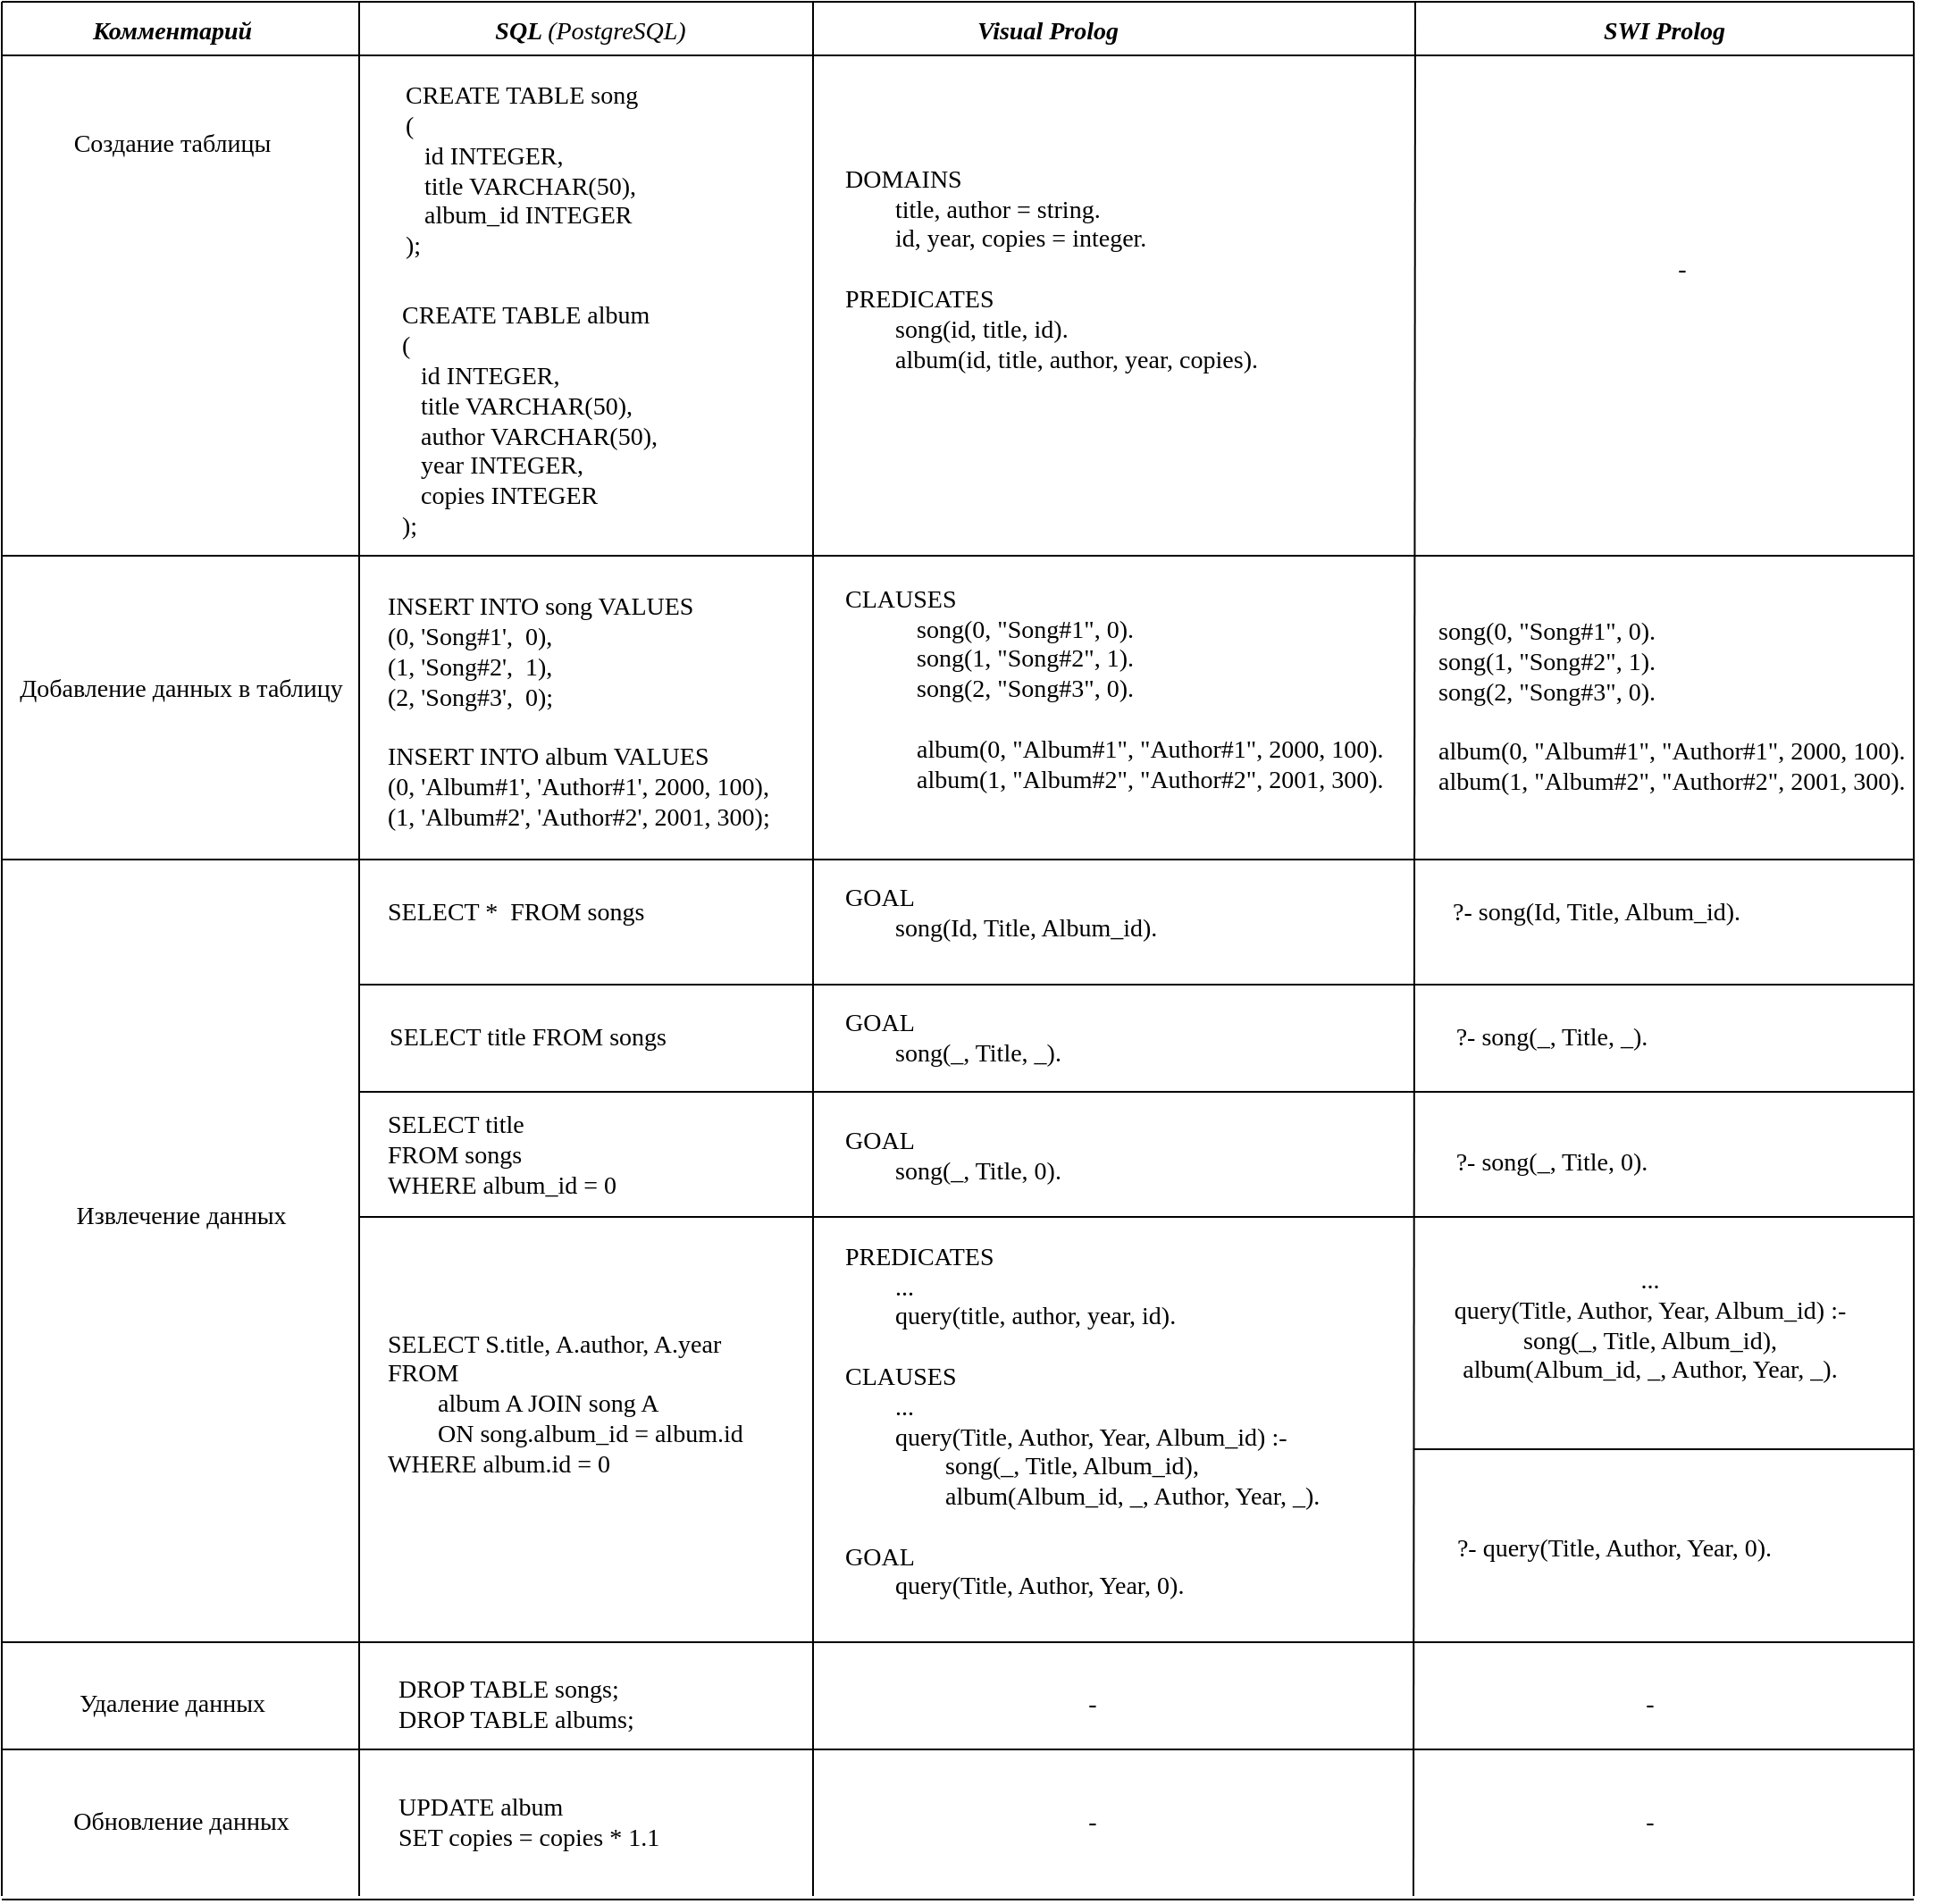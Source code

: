 <mxfile version="18.0.1" type="device"><diagram id="KE4ZE8Tg9iFZfqOE87YM" name="Page-1"><mxGraphModel dx="1422" dy="878" grid="1" gridSize="10" guides="1" tooltips="1" connect="1" arrows="1" fold="1" page="1" pageScale="1" pageWidth="1100" pageHeight="850" math="0" shadow="0"><root><mxCell id="0"/><mxCell id="1" parent="0"/><mxCell id="Tn3UA4w1VPQBHiEK_svz-1" value="Комментарий" style="text;html=1;align=center;verticalAlign=middle;resizable=0;points=[];autosize=1;strokeColor=none;fillColor=none;fontSize=14;fontFamily=Times New Roman;fontStyle=3" parent="1" vertex="1"><mxGeometry x="55" y="17" width="100" height="20" as="geometry"/></mxCell><mxCell id="Tn3UA4w1VPQBHiEK_svz-2" value="SQL &lt;span style=&quot;font-weight: normal;&quot;&gt;(PostgreSQL)&lt;/span&gt;" style="text;html=1;align=center;verticalAlign=middle;resizable=0;points=[];autosize=1;strokeColor=none;fillColor=none;fontSize=14;fontFamily=Times New Roman;fontStyle=3" parent="1" vertex="1"><mxGeometry x="279" y="17" width="120" height="20" as="geometry"/></mxCell><mxCell id="Tn3UA4w1VPQBHiEK_svz-3" value="Visual Prolog" style="text;html=1;align=center;verticalAlign=middle;resizable=0;points=[];autosize=1;strokeColor=none;fillColor=none;fontSize=14;fontFamily=Times New Roman;fontStyle=3" parent="1" vertex="1"><mxGeometry x="550" y="17" width="90" height="20" as="geometry"/></mxCell><mxCell id="Tn3UA4w1VPQBHiEK_svz-4" value="SWI Prolog" style="text;html=1;align=center;verticalAlign=middle;resizable=0;points=[];autosize=1;strokeColor=none;fillColor=none;fontSize=14;fontFamily=Times New Roman;fontStyle=3" parent="1" vertex="1"><mxGeometry x="900" y="17" width="80" height="20" as="geometry"/></mxCell><mxCell id="Tn3UA4w1VPQBHiEK_svz-5" value="Создание таблицы" style="text;html=1;align=center;verticalAlign=middle;resizable=0;points=[];autosize=1;strokeColor=none;fillColor=none;fontSize=14;fontFamily=Times New Roman;" parent="1" vertex="1"><mxGeometry x="40" y="80" width="130" height="20" as="geometry"/></mxCell><mxCell id="Tn3UA4w1VPQBHiEK_svz-6" value="Добавление данных в таблицу" style="text;html=1;align=center;verticalAlign=middle;resizable=0;points=[];autosize=1;strokeColor=none;fillColor=none;fontSize=14;fontFamily=Times New Roman;" parent="1" vertex="1"><mxGeometry x="10" y="385" width="200" height="20" as="geometry"/></mxCell><mxCell id="Tn3UA4w1VPQBHiEK_svz-7" value="Извлечение данных" style="text;html=1;align=center;verticalAlign=middle;resizable=0;points=[];autosize=1;strokeColor=none;fillColor=none;fontSize=14;fontFamily=Times New Roman;" parent="1" vertex="1"><mxGeometry x="45" y="680" width="130" height="20" as="geometry"/></mxCell><mxCell id="Tn3UA4w1VPQBHiEK_svz-9" value="Удаление данных" style="text;html=1;align=center;verticalAlign=middle;resizable=0;points=[];autosize=1;strokeColor=none;fillColor=none;fontSize=14;fontFamily=Times New Roman;" parent="1" vertex="1"><mxGeometry x="45" y="953" width="120" height="20" as="geometry"/></mxCell><mxCell id="Tn3UA4w1VPQBHiEK_svz-10" value="Обновление данных" style="text;html=1;align=center;verticalAlign=middle;resizable=0;points=[];autosize=1;strokeColor=none;fillColor=none;fontSize=14;fontFamily=Times New Roman;" parent="1" vertex="1"><mxGeometry x="40" y="1019" width="140" height="20" as="geometry"/></mxCell><mxCell id="Tn3UA4w1VPQBHiEK_svz-12" value="" style="endArrow=none;html=1;rounded=0;fontSize=14;fontFamily=Times New Roman;" parent="1" edge="1"><mxGeometry width="50" height="50" relative="1" as="geometry"><mxPoint x="10" y="10" as="sourcePoint"/><mxPoint x="1080" y="10" as="targetPoint"/></mxGeometry></mxCell><mxCell id="Tn3UA4w1VPQBHiEK_svz-13" value="" style="endArrow=none;html=1;rounded=0;fontSize=14;fontFamily=Times New Roman;" parent="1" edge="1"><mxGeometry width="50" height="50" relative="1" as="geometry"><mxPoint x="10" y="1070" as="sourcePoint"/><mxPoint x="10" y="10" as="targetPoint"/></mxGeometry></mxCell><mxCell id="Tn3UA4w1VPQBHiEK_svz-14" value="" style="endArrow=none;html=1;rounded=0;fontSize=14;fontFamily=Times New Roman;" parent="1" edge="1"><mxGeometry width="50" height="50" relative="1" as="geometry"><mxPoint x="1080" y="1070" as="sourcePoint"/><mxPoint x="1080" y="10" as="targetPoint"/></mxGeometry></mxCell><mxCell id="Tn3UA4w1VPQBHiEK_svz-15" value="" style="endArrow=none;html=1;rounded=0;fontSize=14;fontFamily=Times New Roman;" parent="1" edge="1"><mxGeometry width="50" height="50" relative="1" as="geometry"><mxPoint x="10" y="1072" as="sourcePoint"/><mxPoint x="1080" y="1072" as="targetPoint"/></mxGeometry></mxCell><mxCell id="Tn3UA4w1VPQBHiEK_svz-16" value="" style="endArrow=none;html=1;rounded=0;fontSize=14;fontFamily=Times New Roman;" parent="1" edge="1"><mxGeometry width="50" height="50" relative="1" as="geometry"><mxPoint x="210" y="1070" as="sourcePoint"/><mxPoint x="210" y="10" as="targetPoint"/></mxGeometry></mxCell><mxCell id="Tn3UA4w1VPQBHiEK_svz-17" value="" style="endArrow=none;html=1;rounded=0;fontSize=14;fontFamily=Times New Roman;" parent="1" edge="1"><mxGeometry width="50" height="50" relative="1" as="geometry"><mxPoint x="464" y="1070" as="sourcePoint"/><mxPoint x="464" y="10" as="targetPoint"/></mxGeometry></mxCell><mxCell id="Tn3UA4w1VPQBHiEK_svz-18" value="" style="endArrow=none;html=1;rounded=0;fontSize=14;fontFamily=Times New Roman;" parent="1" edge="1"><mxGeometry width="50" height="50" relative="1" as="geometry"><mxPoint x="800" y="1070" as="sourcePoint"/><mxPoint x="801" y="10" as="targetPoint"/></mxGeometry></mxCell><mxCell id="Tn3UA4w1VPQBHiEK_svz-19" value="" style="endArrow=none;html=1;rounded=0;fontSize=14;fontFamily=Times New Roman;" parent="1" edge="1"><mxGeometry width="50" height="50" relative="1" as="geometry"><mxPoint x="10" y="40" as="sourcePoint"/><mxPoint x="1080" y="40" as="targetPoint"/></mxGeometry></mxCell><mxCell id="Tn3UA4w1VPQBHiEK_svz-20" value="CREATE TABLE song&lt;br&gt;(&lt;br&gt;&amp;nbsp; &amp;nbsp;id INTEGER,&lt;br&gt;&amp;nbsp; &amp;nbsp;title VARCHAR(50),&lt;br&gt;&amp;nbsp; &amp;nbsp;album_id INTEGER&lt;br&gt;&lt;div style=&quot;&quot;&gt;&lt;span style=&quot;background-color: initial;&quot;&gt;);&lt;/span&gt;&lt;/div&gt;" style="text;html=1;align=left;verticalAlign=middle;resizable=0;points=[];autosize=1;strokeColor=none;fillColor=none;fontSize=14;fontFamily=Times New Roman;" parent="1" vertex="1"><mxGeometry x="234" y="50" width="150" height="110" as="geometry"/></mxCell><mxCell id="Tn3UA4w1VPQBHiEK_svz-21" value="DOMAINS&lt;br&gt;&lt;span style=&quot;white-space: pre;&quot;&gt;&#9;&lt;/span&gt;title, author = string.&lt;br&gt;&lt;span style=&quot;white-space: pre;&quot;&gt;&#9;&lt;/span&gt;id, year, copies = integer.&lt;br&gt;&lt;br&gt;PREDICATES&lt;br&gt;&lt;span style=&quot;white-space: pre;&quot;&gt;&#9;&lt;/span&gt;song(id, title, id).&lt;br&gt;&amp;nbsp; &amp;nbsp; &amp;nbsp; &amp;nbsp; album(id, title, author, year, copies)." style="text;html=1;align=left;verticalAlign=middle;resizable=0;points=[];autosize=1;strokeColor=none;fillColor=none;fontSize=14;fontFamily=Times New Roman;" parent="1" vertex="1"><mxGeometry x="480" y="100" width="250" height="120" as="geometry"/></mxCell><mxCell id="Tn3UA4w1VPQBHiEK_svz-22" value="-" style="text;html=1;align=center;verticalAlign=middle;resizable=0;points=[];autosize=1;strokeColor=none;fillColor=none;fontSize=14;fontFamily=Times New Roman;" parent="1" vertex="1"><mxGeometry x="940" y="150" width="20" height="20" as="geometry"/></mxCell><mxCell id="Tn3UA4w1VPQBHiEK_svz-23" value="" style="endArrow=none;html=1;rounded=0;fontSize=14;fontFamily=Times New Roman;" parent="1" edge="1"><mxGeometry width="50" height="50" relative="1" as="geometry"><mxPoint x="10" y="320" as="sourcePoint"/><mxPoint x="1080" y="320" as="targetPoint"/></mxGeometry></mxCell><mxCell id="Tn3UA4w1VPQBHiEK_svz-35" value="" style="endArrow=none;html=1;rounded=0;fontSize=14;fontFamily=Times New Roman;" parent="1" edge="1"><mxGeometry width="50" height="50" relative="1" as="geometry"><mxPoint x="10" y="490" as="sourcePoint"/><mxPoint x="1080" y="490" as="targetPoint"/></mxGeometry></mxCell><mxCell id="Tn3UA4w1VPQBHiEK_svz-38" value="" style="endArrow=none;html=1;rounded=0;fontSize=14;fontFamily=Times New Roman;" parent="1" edge="1"><mxGeometry width="50" height="50" relative="1" as="geometry"><mxPoint x="10" y="928" as="sourcePoint"/><mxPoint x="1080" y="928" as="targetPoint"/></mxGeometry></mxCell><mxCell id="Tn3UA4w1VPQBHiEK_svz-39" value="UPDATE album&lt;br&gt;SET copies = copies * 1.1" style="text;html=1;align=left;verticalAlign=middle;resizable=0;points=[];autosize=1;strokeColor=none;fillColor=none;fontSize=14;fontFamily=Times New Roman;" parent="1" vertex="1"><mxGeometry x="230" y="1009" width="160" height="40" as="geometry"/></mxCell><mxCell id="Tn3UA4w1VPQBHiEK_svz-42" value="" style="endArrow=none;html=1;rounded=0;fontSize=14;fontFamily=Times New Roman;" parent="1" edge="1"><mxGeometry width="50" height="50" relative="1" as="geometry"><mxPoint x="10" y="988" as="sourcePoint"/><mxPoint x="1080" y="988" as="targetPoint"/></mxGeometry></mxCell><mxCell id="Tn3UA4w1VPQBHiEK_svz-43" value="SELECT *&amp;nbsp; FROM songs" style="text;html=1;align=left;verticalAlign=middle;resizable=0;points=[];autosize=1;strokeColor=none;fillColor=none;fontSize=14;fontFamily=Times New Roman;" parent="1" vertex="1"><mxGeometry x="224" y="510" width="160" height="20" as="geometry"/></mxCell><mxCell id="Tn3UA4w1VPQBHiEK_svz-51" value="CREATE TABLE album&lt;br&gt;(&lt;br&gt;&amp;nbsp; &amp;nbsp;id INTEGER,&lt;br&gt;&amp;nbsp; &amp;nbsp;title VARCHAR(50),&lt;br&gt;&amp;nbsp; &amp;nbsp;author VARCHAR(50),&lt;br&gt;&amp;nbsp; &amp;nbsp;year INTEGER,&lt;br&gt;&amp;nbsp; &amp;nbsp;copies INTEGER&lt;br&gt;);" style="text;html=1;align=left;verticalAlign=middle;resizable=0;points=[];autosize=1;strokeColor=none;fillColor=none;fontSize=14;fontFamily=Times New Roman;" parent="1" vertex="1"><mxGeometry x="232" y="175" width="160" height="140" as="geometry"/></mxCell><mxCell id="Tn3UA4w1VPQBHiEK_svz-53" value="&lt;div&gt;INSERT INTO song VALUES&lt;/div&gt;&lt;div&gt;(0, 'Song#1',&amp;nbsp; 0),&lt;/div&gt;&lt;div&gt;(1, 'Song#2',&amp;nbsp; 1),&lt;/div&gt;&lt;div&gt;(2, 'Song#3',&amp;nbsp; 0);&lt;/div&gt;&lt;div&gt;&lt;br&gt;&lt;/div&gt;&lt;div&gt;INSERT INTO album VALUES&lt;/div&gt;&lt;div&gt;(0, 'Album#1', 'Author#1', 2000, 100),&lt;/div&gt;&lt;div&gt;(1, 'Album#2', 'Author#2', 2001, 300);&lt;/div&gt;" style="text;html=1;align=left;verticalAlign=middle;resizable=0;points=[];autosize=1;strokeColor=none;fillColor=none;fontSize=14;fontFamily=Times New Roman;" parent="1" vertex="1"><mxGeometry x="224" y="338" width="230" height="140" as="geometry"/></mxCell><mxCell id="Tn3UA4w1VPQBHiEK_svz-55" value="CLAUSES&lt;br&gt;&lt;span style=&quot;&quot;&gt;&#9;&lt;/span&gt;&lt;span style=&quot;&quot;&gt;&#9;&lt;/span&gt;&lt;blockquote style=&quot;margin: 0 0 0 40px; border: none; padding: 0px;&quot;&gt;song(0, &quot;Song#1&quot;, 0).&lt;br&gt;song(1, &quot;Song#2&quot;, 1).&lt;br&gt;song(2, &quot;Song#3&quot;, 0).&lt;/blockquote&gt;&lt;blockquote style=&quot;margin: 0 0 0 40px; border: none; padding: 0px;&quot;&gt;&lt;br&gt;album(0, &quot;Album#1&quot;, &quot;Author#1&quot;, 2000, 100).&lt;br&gt;album(1, &quot;Album#2&quot;, &quot;Author#2&quot;, 2001, 300).&lt;/blockquote&gt;" style="text;html=1;align=left;verticalAlign=middle;resizable=0;points=[];autosize=1;strokeColor=none;fillColor=none;fontSize=14;fontFamily=Times New Roman;" parent="1" vertex="1"><mxGeometry x="480" y="335" width="320" height="120" as="geometry"/></mxCell><mxCell id="Tn3UA4w1VPQBHiEK_svz-56" value="&lt;span style=&quot;&quot;&gt;song(0, &quot;Song#1&quot;, 0).&lt;/span&gt;&lt;br style=&quot;&quot;&gt;&lt;span style=&quot;&quot;&gt;song(1, &quot;Song#2&quot;, 1).&lt;/span&gt;&lt;br style=&quot;&quot;&gt;&lt;span style=&quot;&quot;&gt;song(2, &quot;Song#3&quot;, 0).&lt;br&gt;&lt;/span&gt;&lt;br style=&quot;&quot;&gt;&lt;span style=&quot;&quot;&gt;album(0, &quot;Album#1&quot;, &quot;Author#1&quot;, 2000, 100).&lt;/span&gt;&lt;br style=&quot;&quot;&gt;&lt;span style=&quot;&quot;&gt;album(1, &quot;Album#2&quot;, &quot;Author#2&quot;, 2001, 300).&lt;/span&gt;" style="text;html=1;align=left;verticalAlign=middle;resizable=0;points=[];autosize=1;strokeColor=none;fillColor=none;fontSize=14;fontFamily=Times New Roman;" parent="1" vertex="1"><mxGeometry x="812" y="350" width="280" height="110" as="geometry"/></mxCell><mxCell id="Tn3UA4w1VPQBHiEK_svz-58" value="GOAL&lt;br&gt;&lt;span style=&quot;white-space: pre;&quot;&gt;&#9;&lt;/span&gt;song(Id, Title, Album_id)." style="text;html=1;align=left;verticalAlign=middle;resizable=0;points=[];autosize=1;strokeColor=none;fillColor=none;fontSize=14;fontFamily=Times New Roman;" parent="1" vertex="1"><mxGeometry x="480" y="500" width="190" height="40" as="geometry"/></mxCell><mxCell id="Tn3UA4w1VPQBHiEK_svz-59" value="?- song(Id, Title, Album_id)." style="text;html=1;align=center;verticalAlign=middle;resizable=0;points=[];autosize=1;strokeColor=none;fillColor=none;fontSize=14;fontFamily=Times New Roman;" parent="1" vertex="1"><mxGeometry x="812" y="510" width="180" height="20" as="geometry"/></mxCell><mxCell id="Tn3UA4w1VPQBHiEK_svz-60" value="" style="endArrow=none;html=1;rounded=0;fontFamily=Times New Roman;fontSize=14;" parent="1" edge="1"><mxGeometry width="50" height="50" relative="1" as="geometry"><mxPoint x="210" y="560" as="sourcePoint"/><mxPoint x="1080" y="560" as="targetPoint"/></mxGeometry></mxCell><mxCell id="Tn3UA4w1VPQBHiEK_svz-61" value="SELECT title FROM songs" style="text;html=1;align=center;verticalAlign=middle;resizable=0;points=[];autosize=1;strokeColor=none;fillColor=none;fontSize=14;fontFamily=Times New Roman;" parent="1" vertex="1"><mxGeometry x="219" y="580" width="170" height="20" as="geometry"/></mxCell><mxCell id="Tn3UA4w1VPQBHiEK_svz-62" value="?- song(_, Title, _)." style="text;html=1;align=center;verticalAlign=middle;resizable=0;points=[];autosize=1;strokeColor=none;fillColor=none;fontSize=14;fontFamily=Times New Roman;" parent="1" vertex="1"><mxGeometry x="817" y="580" width="120" height="20" as="geometry"/></mxCell><mxCell id="Tn3UA4w1VPQBHiEK_svz-63" value="SELECT title&lt;br&gt;FROM songs&lt;br&gt;WHERE album_id = 0" style="text;html=1;align=left;verticalAlign=middle;resizable=0;points=[];autosize=1;strokeColor=none;fillColor=none;fontSize=14;fontFamily=Times New Roman;" parent="1" vertex="1"><mxGeometry x="224" y="626" width="140" height="60" as="geometry"/></mxCell><mxCell id="Tn3UA4w1VPQBHiEK_svz-64" value="?- song(_, Title, 0)." style="text;html=1;align=center;verticalAlign=middle;resizable=0;points=[];autosize=1;strokeColor=none;fillColor=none;fontSize=14;fontFamily=Times New Roman;" parent="1" vertex="1"><mxGeometry x="817" y="650" width="120" height="20" as="geometry"/></mxCell><mxCell id="Tn3UA4w1VPQBHiEK_svz-65" value="&lt;div&gt;SELECT S.title, A.author, A.year&lt;/div&gt;&lt;div&gt;FROM&amp;nbsp;&lt;/div&gt;&lt;div&gt;&lt;span style=&quot;white-space: pre;&quot;&gt;&#9;&lt;/span&gt;album A JOIN song A&amp;nbsp;&lt;/div&gt;&lt;div&gt;&lt;span style=&quot;white-space: pre;&quot;&gt;&#9;&lt;/span&gt;ON&amp;nbsp;&lt;span style=&quot;background-color: initial;&quot;&gt;song.album_id = album.id&lt;/span&gt;&lt;/div&gt;&lt;div style=&quot;&quot;&gt;WHERE album.id = 0&lt;/div&gt;" style="text;html=1;align=left;verticalAlign=middle;resizable=0;points=[];autosize=1;strokeColor=none;fillColor=none;fontSize=14;fontFamily=Times New Roman;" parent="1" vertex="1"><mxGeometry x="224" y="750" width="210" height="90" as="geometry"/></mxCell><mxCell id="Tn3UA4w1VPQBHiEK_svz-67" value="" style="endArrow=none;html=1;rounded=0;fontFamily=Times New Roman;fontSize=14;" parent="1" edge="1"><mxGeometry width="50" height="50" relative="1" as="geometry"><mxPoint x="210" y="620" as="sourcePoint"/><mxPoint x="1080" y="620" as="targetPoint"/></mxGeometry></mxCell><mxCell id="Tn3UA4w1VPQBHiEK_svz-68" value="" style="endArrow=none;html=1;rounded=0;fontFamily=Times New Roman;fontSize=14;" parent="1" edge="1"><mxGeometry width="50" height="50" relative="1" as="geometry"><mxPoint x="210" y="690" as="sourcePoint"/><mxPoint x="1080" y="690" as="targetPoint"/></mxGeometry></mxCell><mxCell id="Tn3UA4w1VPQBHiEK_svz-73" value="PREDICATES&lt;br&gt;&lt;span style=&quot;white-space: pre;&quot;&gt;&#9;&lt;/span&gt;...&lt;br&gt;&lt;span style=&quot;&quot;&gt;&#9;&lt;/span&gt;&lt;span style=&quot;white-space: pre;&quot;&gt;&#9;&lt;/span&gt;query(title, author, year, id).&lt;br&gt;&lt;br&gt;CLAUSES&lt;br&gt;&lt;span style=&quot;white-space: pre;&quot;&gt;&#9;&lt;/span&gt;...&lt;br&gt;&lt;span style=&quot;white-space: pre;&quot;&gt;&#9;&lt;/span&gt;query(Title, Author, Year, Album_id)&amp;nbsp;:-&lt;br&gt;&lt;span style=&quot;white-space: pre;&quot;&gt;&#9;&lt;/span&gt;&lt;span style=&quot;white-space: pre;&quot;&gt;&#9;&lt;/span&gt;song(_, Title, Album_id), &lt;br&gt;&lt;span style=&quot;white-space: pre;&quot;&gt;&#9;&lt;/span&gt;&lt;span style=&quot;white-space: pre;&quot;&gt;&#9;&lt;/span&gt;album(Album_id, _, Author, Year, _).&lt;br&gt;&lt;br&gt;GOAL&lt;br&gt;&lt;span style=&quot;white-space: pre;&quot;&gt;&#9;&lt;/span&gt;query(Title, Author, Year, 0)." style="text;html=1;align=left;verticalAlign=middle;resizable=0;points=[];autosize=1;strokeColor=none;fillColor=none;fontSize=14;fontFamily=Times New Roman;" parent="1" vertex="1"><mxGeometry x="480" y="700" width="280" height="210" as="geometry"/></mxCell><mxCell id="Tn3UA4w1VPQBHiEK_svz-74" value="&lt;span style=&quot;text-align: left;&quot;&gt;...&lt;br&gt;query(Title, Author, Year, Album_id)&amp;nbsp;:-&lt;/span&gt;&lt;br style=&quot;text-align: left;&quot;&gt;&lt;span style=&quot;text-align: left;&quot;&gt;&#9;&lt;/span&gt;&lt;span style=&quot;text-align: left;&quot;&gt;&#9;&lt;/span&gt;&lt;span style=&quot;text-align: left;&quot;&gt;song(_, Title, Album_id),&lt;/span&gt;&lt;br style=&quot;text-align: left;&quot;&gt;&lt;span style=&quot;text-align: left;&quot;&gt;&#9;&lt;/span&gt;&lt;span style=&quot;text-align: left;&quot;&gt;&#9;&lt;/span&gt;&lt;span style=&quot;text-align: left;&quot;&gt;album(Album_id, _, Author, Year, _).&lt;br&gt;&lt;/span&gt;" style="text;html=1;align=center;verticalAlign=middle;resizable=0;points=[];autosize=1;strokeColor=none;fillColor=none;fontSize=14;fontFamily=Times New Roman;" parent="1" vertex="1"><mxGeometry x="817" y="716" width="230" height="70" as="geometry"/></mxCell><mxCell id="Tn3UA4w1VPQBHiEK_svz-75" value="GOAL&lt;br&gt;&lt;span style=&quot;white-space: pre;&quot;&gt;&#9;&lt;/span&gt;song(_, Title, _)." style="text;html=1;align=left;verticalAlign=middle;resizable=0;points=[];autosize=1;strokeColor=none;fillColor=none;fontSize=14;fontFamily=Times New Roman;" parent="1" vertex="1"><mxGeometry x="480" y="570" width="140" height="40" as="geometry"/></mxCell><mxCell id="Tn3UA4w1VPQBHiEK_svz-76" value="GOAL&lt;br&gt;&lt;span style=&quot;white-space: pre;&quot;&gt;&#9;&lt;/span&gt;song(_, Title, 0)." style="text;html=1;align=left;verticalAlign=middle;resizable=0;points=[];autosize=1;strokeColor=none;fillColor=none;fontSize=14;fontFamily=Times New Roman;" parent="1" vertex="1"><mxGeometry x="480" y="636" width="140" height="40" as="geometry"/></mxCell><mxCell id="Tn3UA4w1VPQBHiEK_svz-77" value="" style="endArrow=none;html=1;rounded=0;fontFamily=Times New Roman;fontSize=14;" parent="1" edge="1"><mxGeometry width="50" height="50" relative="1" as="geometry"><mxPoint x="800" y="820" as="sourcePoint"/><mxPoint x="1080" y="820" as="targetPoint"/></mxGeometry></mxCell><mxCell id="Tn3UA4w1VPQBHiEK_svz-78" value="-" style="text;html=1;align=center;verticalAlign=middle;resizable=0;points=[];autosize=1;strokeColor=none;fillColor=none;fontSize=14;fontFamily=Times New Roman;" parent="1" vertex="1"><mxGeometry x="922" y="1019" width="20" height="20" as="geometry"/></mxCell><mxCell id="Tn3UA4w1VPQBHiEK_svz-79" value="-" style="text;html=1;align=center;verticalAlign=middle;resizable=0;points=[];autosize=1;strokeColor=none;fillColor=none;fontSize=14;fontFamily=Times New Roman;" parent="1" vertex="1"><mxGeometry x="922" y="953" width="20" height="20" as="geometry"/></mxCell><mxCell id="Tn3UA4w1VPQBHiEK_svz-80" value="-" style="text;html=1;align=center;verticalAlign=middle;resizable=0;points=[];autosize=1;strokeColor=none;fillColor=none;fontSize=14;fontFamily=Times New Roman;" parent="1" vertex="1"><mxGeometry x="610" y="1019" width="20" height="20" as="geometry"/></mxCell><mxCell id="Tn3UA4w1VPQBHiEK_svz-81" value="-" style="text;html=1;align=center;verticalAlign=middle;resizable=0;points=[];autosize=1;strokeColor=none;fillColor=none;fontSize=14;fontFamily=Times New Roman;" parent="1" vertex="1"><mxGeometry x="610" y="953" width="20" height="20" as="geometry"/></mxCell><mxCell id="Tn3UA4w1VPQBHiEK_svz-82" value="DROP TABLE songs;&lt;br&gt;DROP TABLE albums;" style="text;html=1;align=left;verticalAlign=middle;resizable=0;points=[];autosize=1;strokeColor=none;fillColor=none;fontSize=14;fontFamily=Times New Roman;" parent="1" vertex="1"><mxGeometry x="230" y="943" width="150" height="40" as="geometry"/></mxCell><mxCell id="Tn3UA4w1VPQBHiEK_svz-83" value="&lt;span style=&quot;text-align: left;&quot;&gt;?- query(Title, Author, Year, 0).&lt;/span&gt;" style="text;html=1;align=center;verticalAlign=middle;resizable=0;points=[];autosize=1;strokeColor=none;fillColor=none;fontSize=14;fontFamily=Times New Roman;" parent="1" vertex="1"><mxGeometry x="817" y="866" width="190" height="20" as="geometry"/></mxCell></root></mxGraphModel></diagram></mxfile>